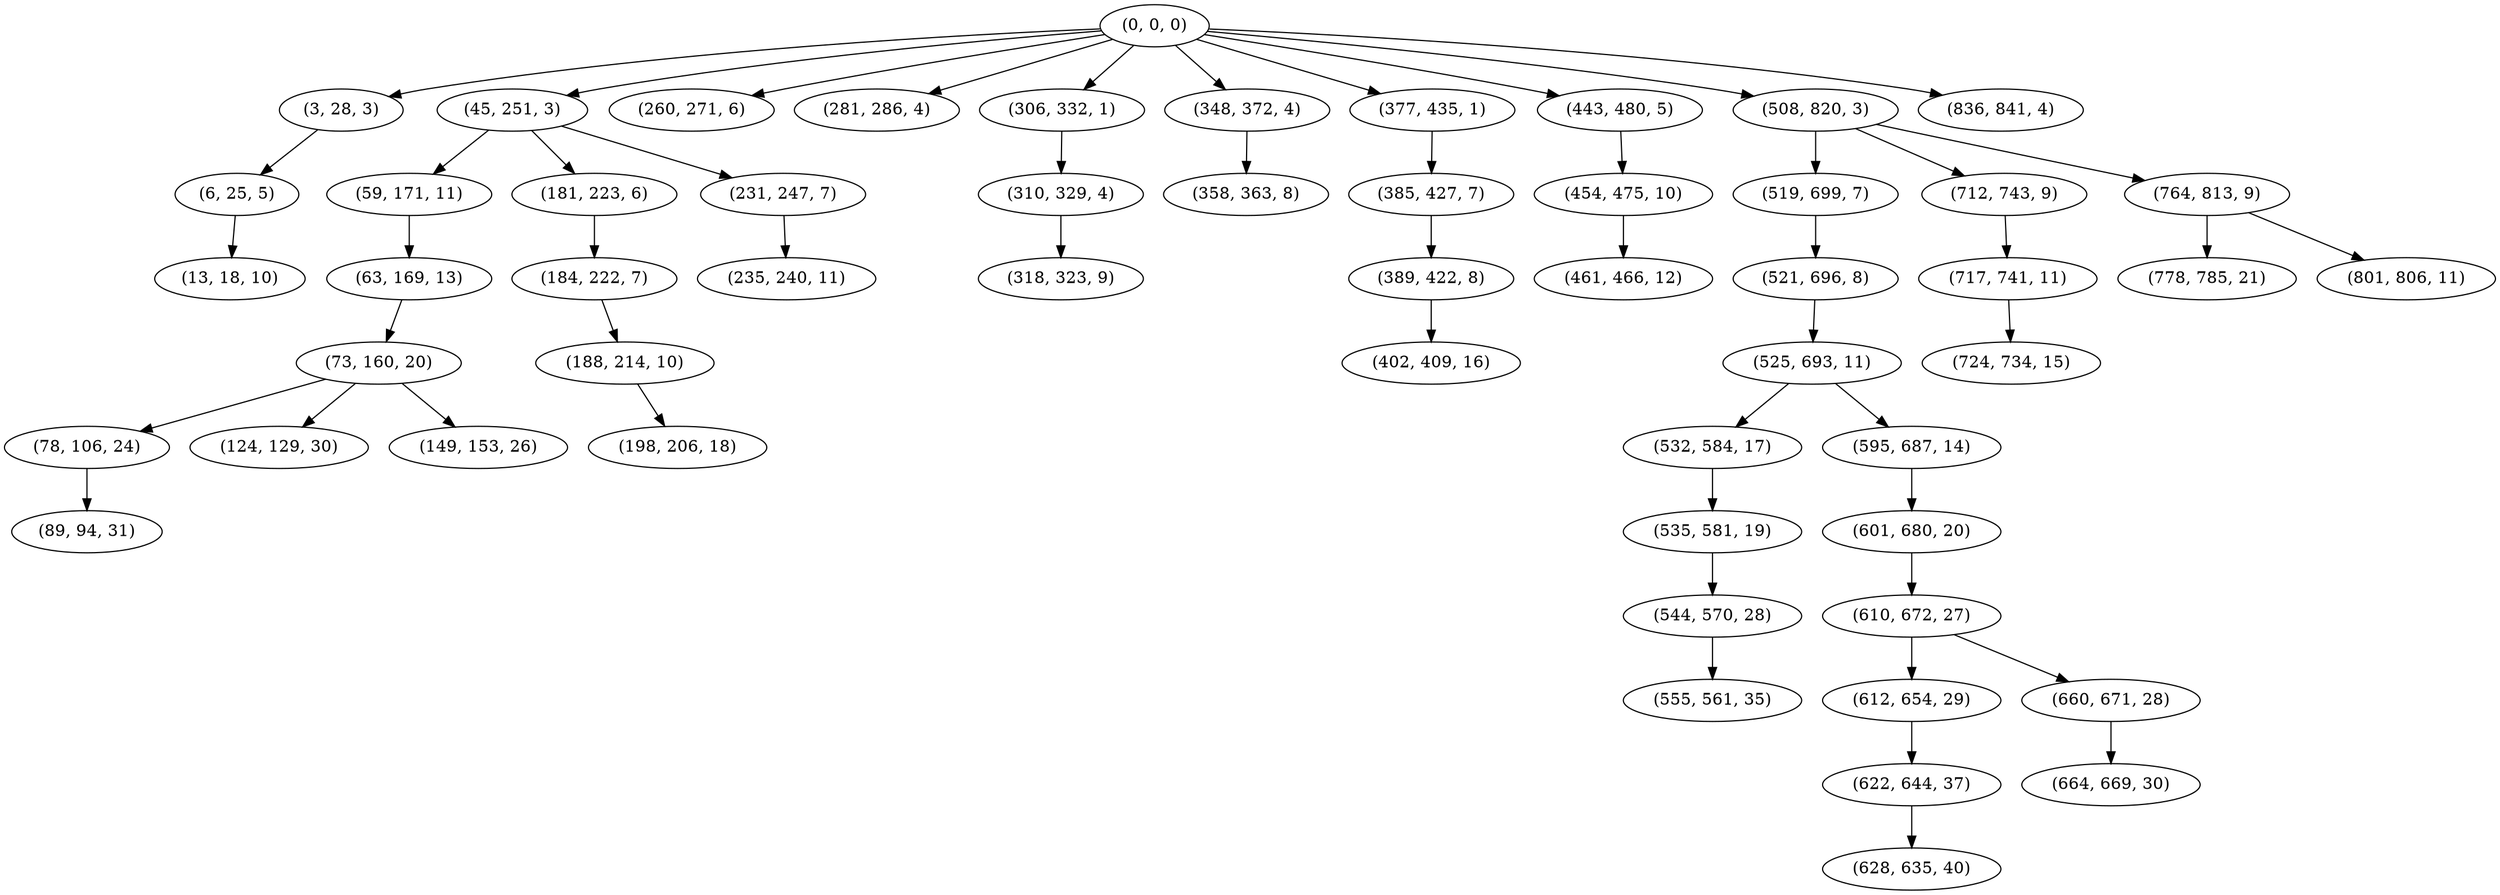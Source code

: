 digraph tree {
    "(0, 0, 0)";
    "(3, 28, 3)";
    "(6, 25, 5)";
    "(13, 18, 10)";
    "(45, 251, 3)";
    "(59, 171, 11)";
    "(63, 169, 13)";
    "(73, 160, 20)";
    "(78, 106, 24)";
    "(89, 94, 31)";
    "(124, 129, 30)";
    "(149, 153, 26)";
    "(181, 223, 6)";
    "(184, 222, 7)";
    "(188, 214, 10)";
    "(198, 206, 18)";
    "(231, 247, 7)";
    "(235, 240, 11)";
    "(260, 271, 6)";
    "(281, 286, 4)";
    "(306, 332, 1)";
    "(310, 329, 4)";
    "(318, 323, 9)";
    "(348, 372, 4)";
    "(358, 363, 8)";
    "(377, 435, 1)";
    "(385, 427, 7)";
    "(389, 422, 8)";
    "(402, 409, 16)";
    "(443, 480, 5)";
    "(454, 475, 10)";
    "(461, 466, 12)";
    "(508, 820, 3)";
    "(519, 699, 7)";
    "(521, 696, 8)";
    "(525, 693, 11)";
    "(532, 584, 17)";
    "(535, 581, 19)";
    "(544, 570, 28)";
    "(555, 561, 35)";
    "(595, 687, 14)";
    "(601, 680, 20)";
    "(610, 672, 27)";
    "(612, 654, 29)";
    "(622, 644, 37)";
    "(628, 635, 40)";
    "(660, 671, 28)";
    "(664, 669, 30)";
    "(712, 743, 9)";
    "(717, 741, 11)";
    "(724, 734, 15)";
    "(764, 813, 9)";
    "(778, 785, 21)";
    "(801, 806, 11)";
    "(836, 841, 4)";
    "(0, 0, 0)" -> "(3, 28, 3)";
    "(0, 0, 0)" -> "(45, 251, 3)";
    "(0, 0, 0)" -> "(260, 271, 6)";
    "(0, 0, 0)" -> "(281, 286, 4)";
    "(0, 0, 0)" -> "(306, 332, 1)";
    "(0, 0, 0)" -> "(348, 372, 4)";
    "(0, 0, 0)" -> "(377, 435, 1)";
    "(0, 0, 0)" -> "(443, 480, 5)";
    "(0, 0, 0)" -> "(508, 820, 3)";
    "(0, 0, 0)" -> "(836, 841, 4)";
    "(3, 28, 3)" -> "(6, 25, 5)";
    "(6, 25, 5)" -> "(13, 18, 10)";
    "(45, 251, 3)" -> "(59, 171, 11)";
    "(45, 251, 3)" -> "(181, 223, 6)";
    "(45, 251, 3)" -> "(231, 247, 7)";
    "(59, 171, 11)" -> "(63, 169, 13)";
    "(63, 169, 13)" -> "(73, 160, 20)";
    "(73, 160, 20)" -> "(78, 106, 24)";
    "(73, 160, 20)" -> "(124, 129, 30)";
    "(73, 160, 20)" -> "(149, 153, 26)";
    "(78, 106, 24)" -> "(89, 94, 31)";
    "(181, 223, 6)" -> "(184, 222, 7)";
    "(184, 222, 7)" -> "(188, 214, 10)";
    "(188, 214, 10)" -> "(198, 206, 18)";
    "(231, 247, 7)" -> "(235, 240, 11)";
    "(306, 332, 1)" -> "(310, 329, 4)";
    "(310, 329, 4)" -> "(318, 323, 9)";
    "(348, 372, 4)" -> "(358, 363, 8)";
    "(377, 435, 1)" -> "(385, 427, 7)";
    "(385, 427, 7)" -> "(389, 422, 8)";
    "(389, 422, 8)" -> "(402, 409, 16)";
    "(443, 480, 5)" -> "(454, 475, 10)";
    "(454, 475, 10)" -> "(461, 466, 12)";
    "(508, 820, 3)" -> "(519, 699, 7)";
    "(508, 820, 3)" -> "(712, 743, 9)";
    "(508, 820, 3)" -> "(764, 813, 9)";
    "(519, 699, 7)" -> "(521, 696, 8)";
    "(521, 696, 8)" -> "(525, 693, 11)";
    "(525, 693, 11)" -> "(532, 584, 17)";
    "(525, 693, 11)" -> "(595, 687, 14)";
    "(532, 584, 17)" -> "(535, 581, 19)";
    "(535, 581, 19)" -> "(544, 570, 28)";
    "(544, 570, 28)" -> "(555, 561, 35)";
    "(595, 687, 14)" -> "(601, 680, 20)";
    "(601, 680, 20)" -> "(610, 672, 27)";
    "(610, 672, 27)" -> "(612, 654, 29)";
    "(610, 672, 27)" -> "(660, 671, 28)";
    "(612, 654, 29)" -> "(622, 644, 37)";
    "(622, 644, 37)" -> "(628, 635, 40)";
    "(660, 671, 28)" -> "(664, 669, 30)";
    "(712, 743, 9)" -> "(717, 741, 11)";
    "(717, 741, 11)" -> "(724, 734, 15)";
    "(764, 813, 9)" -> "(778, 785, 21)";
    "(764, 813, 9)" -> "(801, 806, 11)";
}
